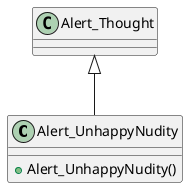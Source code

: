 @startuml
class Alert_UnhappyNudity {
    + Alert_UnhappyNudity()
}
Alert_Thought <|-- Alert_UnhappyNudity
@enduml
